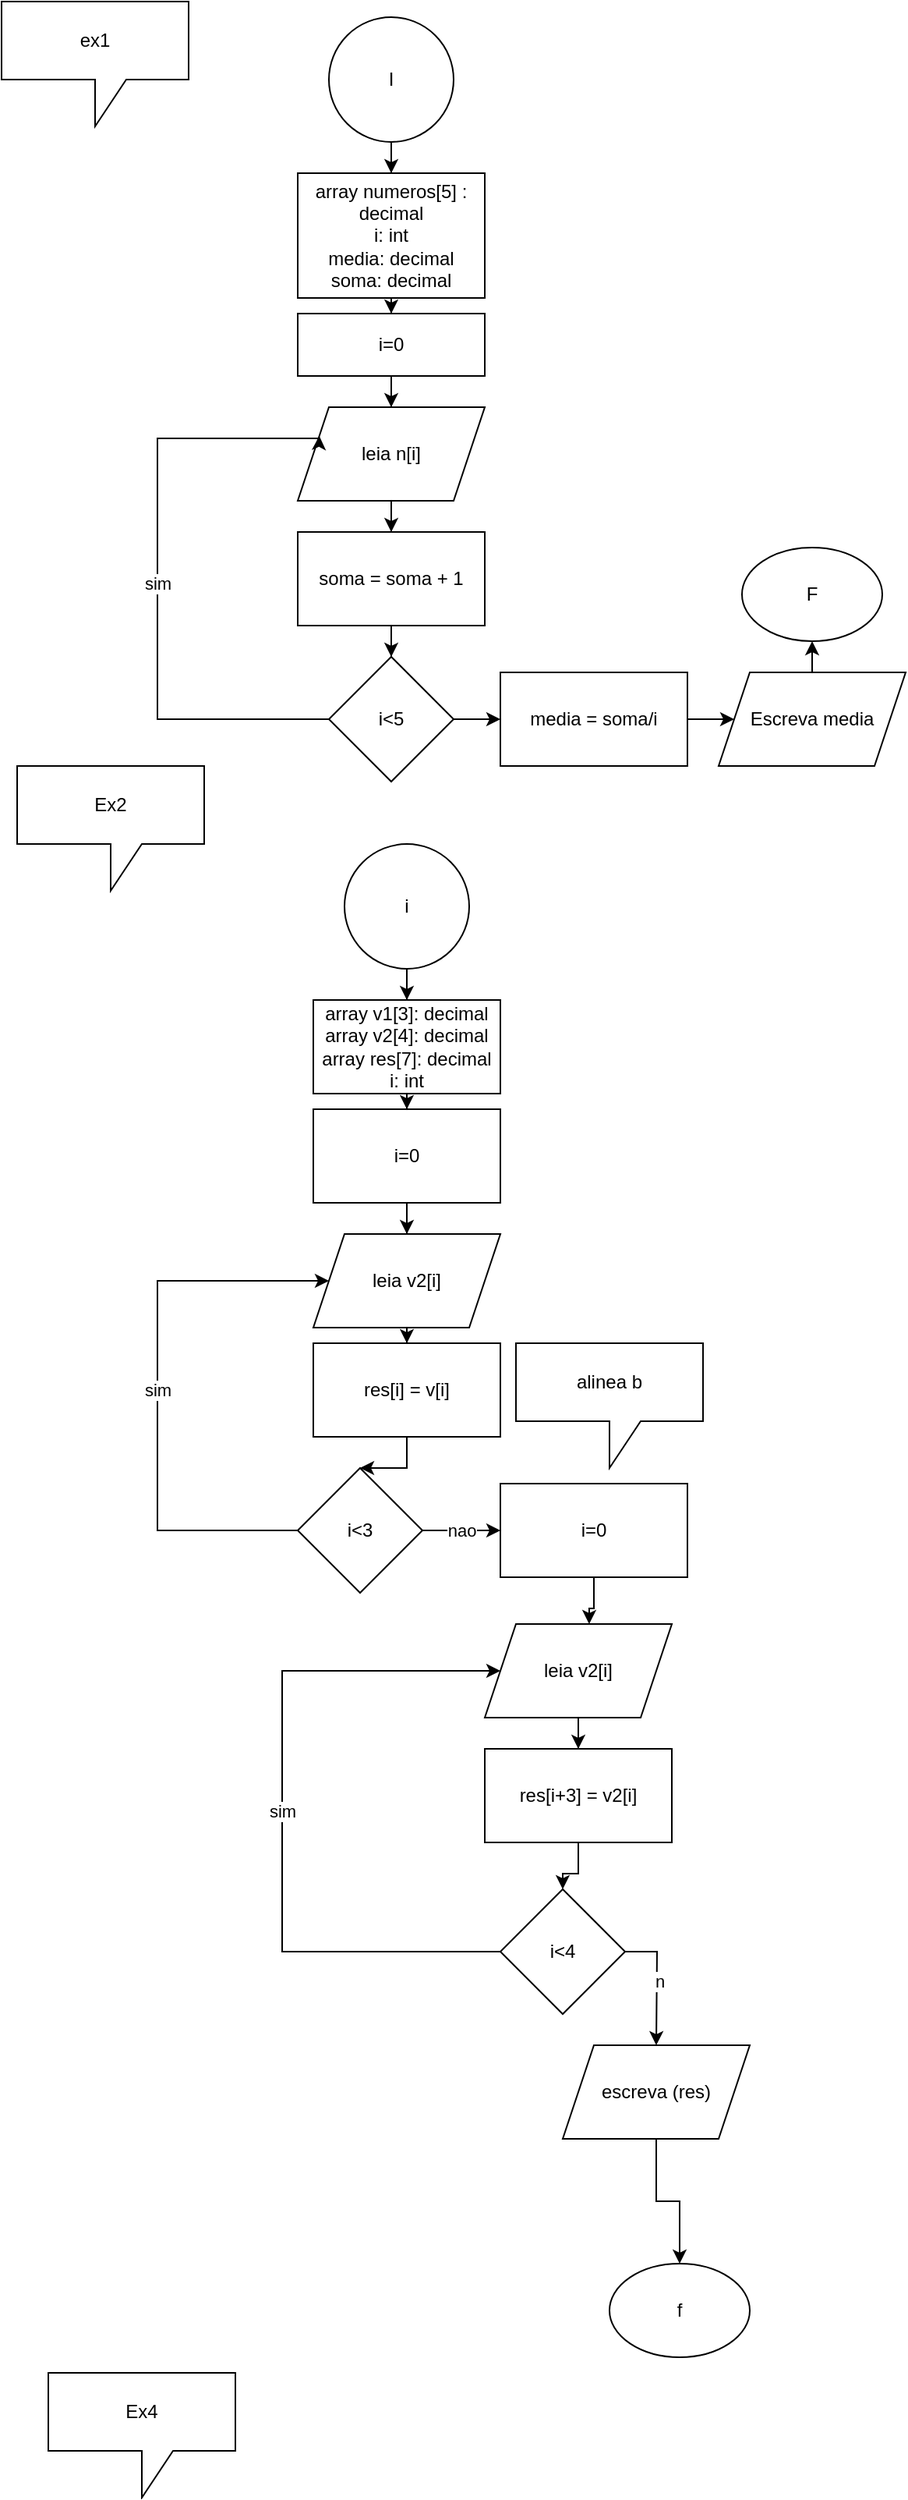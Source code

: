 <mxfile version="20.1.1" type="device"><diagram id="nRgL_F4E4pf9H6VI6RtX" name="Page-1"><mxGraphModel dx="1108" dy="403" grid="1" gridSize="10" guides="1" tooltips="1" connect="1" arrows="1" fold="1" page="1" pageScale="1" pageWidth="827" pageHeight="1169" math="0" shadow="0"><root><mxCell id="0"/><mxCell id="1" parent="0"/><mxCell id="09XjhElWWapwkrQlwYoT-4" value="" style="edgeStyle=orthogonalEdgeStyle;rounded=0;orthogonalLoop=1;jettySize=auto;html=1;" edge="1" parent="1" source="09XjhElWWapwkrQlwYoT-1" target="09XjhElWWapwkrQlwYoT-3"><mxGeometry relative="1" as="geometry"/></mxCell><mxCell id="09XjhElWWapwkrQlwYoT-1" value="I" style="ellipse;whiteSpace=wrap;html=1;aspect=fixed;" vertex="1" parent="1"><mxGeometry x="230" y="10" width="80" height="80" as="geometry"/></mxCell><mxCell id="09XjhElWWapwkrQlwYoT-2" value="ex1" style="shape=callout;whiteSpace=wrap;html=1;perimeter=calloutPerimeter;" vertex="1" parent="1"><mxGeometry x="20" width="120" height="80" as="geometry"/></mxCell><mxCell id="09XjhElWWapwkrQlwYoT-6" value="" style="edgeStyle=orthogonalEdgeStyle;rounded=0;orthogonalLoop=1;jettySize=auto;html=1;" edge="1" parent="1" source="09XjhElWWapwkrQlwYoT-3" target="09XjhElWWapwkrQlwYoT-5"><mxGeometry relative="1" as="geometry"/></mxCell><mxCell id="09XjhElWWapwkrQlwYoT-3" value="array numeros[5] : decimal&lt;br&gt;i: int&lt;br&gt;media: decimal&lt;br&gt;soma: decimal" style="whiteSpace=wrap;html=1;" vertex="1" parent="1"><mxGeometry x="210" y="110" width="120" height="80" as="geometry"/></mxCell><mxCell id="09XjhElWWapwkrQlwYoT-8" value="" style="edgeStyle=orthogonalEdgeStyle;rounded=0;orthogonalLoop=1;jettySize=auto;html=1;" edge="1" parent="1" source="09XjhElWWapwkrQlwYoT-5" target="09XjhElWWapwkrQlwYoT-7"><mxGeometry relative="1" as="geometry"/></mxCell><mxCell id="09XjhElWWapwkrQlwYoT-5" value="i=0" style="whiteSpace=wrap;html=1;" vertex="1" parent="1"><mxGeometry x="210" y="200" width="120" height="40" as="geometry"/></mxCell><mxCell id="09XjhElWWapwkrQlwYoT-10" value="" style="edgeStyle=orthogonalEdgeStyle;rounded=0;orthogonalLoop=1;jettySize=auto;html=1;" edge="1" parent="1" source="09XjhElWWapwkrQlwYoT-7" target="09XjhElWWapwkrQlwYoT-9"><mxGeometry relative="1" as="geometry"/></mxCell><mxCell id="09XjhElWWapwkrQlwYoT-7" value="leia n[i]" style="shape=parallelogram;perimeter=parallelogramPerimeter;whiteSpace=wrap;html=1;fixedSize=1;" vertex="1" parent="1"><mxGeometry x="210" y="260" width="120" height="60" as="geometry"/></mxCell><mxCell id="09XjhElWWapwkrQlwYoT-12" value="" style="edgeStyle=orthogonalEdgeStyle;rounded=0;orthogonalLoop=1;jettySize=auto;html=1;" edge="1" parent="1" source="09XjhElWWapwkrQlwYoT-9" target="09XjhElWWapwkrQlwYoT-11"><mxGeometry relative="1" as="geometry"/></mxCell><mxCell id="09XjhElWWapwkrQlwYoT-9" value="soma = soma + 1" style="whiteSpace=wrap;html=1;" vertex="1" parent="1"><mxGeometry x="210" y="340" width="120" height="60" as="geometry"/></mxCell><mxCell id="09XjhElWWapwkrQlwYoT-13" value="sim" style="edgeStyle=orthogonalEdgeStyle;rounded=0;orthogonalLoop=1;jettySize=auto;html=1;entryX=0;entryY=0.25;entryDx=0;entryDy=0;" edge="1" parent="1" source="09XjhElWWapwkrQlwYoT-11" target="09XjhElWWapwkrQlwYoT-7"><mxGeometry relative="1" as="geometry"><mxPoint x="60" y="280" as="targetPoint"/><Array as="points"><mxPoint x="120" y="460"/><mxPoint x="120" y="280"/><mxPoint x="224" y="280"/></Array></mxGeometry></mxCell><mxCell id="09XjhElWWapwkrQlwYoT-15" value="" style="edgeStyle=orthogonalEdgeStyle;rounded=0;orthogonalLoop=1;jettySize=auto;html=1;" edge="1" parent="1" source="09XjhElWWapwkrQlwYoT-11" target="09XjhElWWapwkrQlwYoT-14"><mxGeometry relative="1" as="geometry"/></mxCell><mxCell id="09XjhElWWapwkrQlwYoT-11" value="i&amp;lt;5" style="rhombus;whiteSpace=wrap;html=1;" vertex="1" parent="1"><mxGeometry x="230" y="420" width="80" height="80" as="geometry"/></mxCell><mxCell id="09XjhElWWapwkrQlwYoT-17" value="" style="edgeStyle=orthogonalEdgeStyle;rounded=0;orthogonalLoop=1;jettySize=auto;html=1;" edge="1" parent="1" source="09XjhElWWapwkrQlwYoT-14"><mxGeometry relative="1" as="geometry"><mxPoint x="490" y="460" as="targetPoint"/></mxGeometry></mxCell><mxCell id="09XjhElWWapwkrQlwYoT-14" value="media = soma/i" style="whiteSpace=wrap;html=1;" vertex="1" parent="1"><mxGeometry x="340" y="430" width="120" height="60" as="geometry"/></mxCell><mxCell id="09XjhElWWapwkrQlwYoT-20" value="" style="edgeStyle=orthogonalEdgeStyle;rounded=0;orthogonalLoop=1;jettySize=auto;html=1;" edge="1" parent="1" source="09XjhElWWapwkrQlwYoT-18"><mxGeometry relative="1" as="geometry"><mxPoint x="540" y="410" as="targetPoint"/></mxGeometry></mxCell><mxCell id="09XjhElWWapwkrQlwYoT-18" value="Escreva media" style="shape=parallelogram;perimeter=parallelogramPerimeter;whiteSpace=wrap;html=1;fixedSize=1;" vertex="1" parent="1"><mxGeometry x="480" y="430" width="120" height="60" as="geometry"/></mxCell><mxCell id="09XjhElWWapwkrQlwYoT-19" value="F" style="ellipse;whiteSpace=wrap;html=1;" vertex="1" parent="1"><mxGeometry x="495" y="350" width="90" height="60" as="geometry"/></mxCell><mxCell id="09XjhElWWapwkrQlwYoT-21" value="Ex2" style="shape=callout;whiteSpace=wrap;html=1;perimeter=calloutPerimeter;" vertex="1" parent="1"><mxGeometry x="30" y="490" width="120" height="80" as="geometry"/></mxCell><mxCell id="09XjhElWWapwkrQlwYoT-24" value="" style="edgeStyle=orthogonalEdgeStyle;rounded=0;orthogonalLoop=1;jettySize=auto;html=1;" edge="1" parent="1" source="09XjhElWWapwkrQlwYoT-22" target="09XjhElWWapwkrQlwYoT-23"><mxGeometry relative="1" as="geometry"/></mxCell><mxCell id="09XjhElWWapwkrQlwYoT-22" value="i" style="ellipse;whiteSpace=wrap;html=1;aspect=fixed;" vertex="1" parent="1"><mxGeometry x="240" y="540" width="80" height="80" as="geometry"/></mxCell><mxCell id="09XjhElWWapwkrQlwYoT-26" value="" style="edgeStyle=orthogonalEdgeStyle;rounded=0;orthogonalLoop=1;jettySize=auto;html=1;" edge="1" parent="1" source="09XjhElWWapwkrQlwYoT-23" target="09XjhElWWapwkrQlwYoT-25"><mxGeometry relative="1" as="geometry"/></mxCell><mxCell id="09XjhElWWapwkrQlwYoT-23" value="array v1[3]: decimal&lt;br&gt;array v2[4]: decimal&lt;br&gt;array res[7]: decimal&lt;br&gt;i: int" style="whiteSpace=wrap;html=1;" vertex="1" parent="1"><mxGeometry x="220" y="640" width="120" height="60" as="geometry"/></mxCell><mxCell id="09XjhElWWapwkrQlwYoT-28" value="" style="edgeStyle=orthogonalEdgeStyle;rounded=0;orthogonalLoop=1;jettySize=auto;html=1;" edge="1" parent="1" source="09XjhElWWapwkrQlwYoT-25" target="09XjhElWWapwkrQlwYoT-27"><mxGeometry relative="1" as="geometry"/></mxCell><mxCell id="09XjhElWWapwkrQlwYoT-25" value="i=0" style="whiteSpace=wrap;html=1;" vertex="1" parent="1"><mxGeometry x="220" y="710" width="120" height="60" as="geometry"/></mxCell><mxCell id="09XjhElWWapwkrQlwYoT-30" value="" style="edgeStyle=orthogonalEdgeStyle;rounded=0;orthogonalLoop=1;jettySize=auto;html=1;" edge="1" parent="1" source="09XjhElWWapwkrQlwYoT-27" target="09XjhElWWapwkrQlwYoT-29"><mxGeometry relative="1" as="geometry"/></mxCell><mxCell id="09XjhElWWapwkrQlwYoT-27" value="leia v2[i]" style="shape=parallelogram;perimeter=parallelogramPerimeter;whiteSpace=wrap;html=1;fixedSize=1;" vertex="1" parent="1"><mxGeometry x="220" y="790" width="120" height="60" as="geometry"/></mxCell><mxCell id="09XjhElWWapwkrQlwYoT-34" value="" style="edgeStyle=orthogonalEdgeStyle;rounded=0;orthogonalLoop=1;jettySize=auto;html=1;" edge="1" parent="1" source="09XjhElWWapwkrQlwYoT-29" target="09XjhElWWapwkrQlwYoT-33"><mxGeometry relative="1" as="geometry"/></mxCell><mxCell id="09XjhElWWapwkrQlwYoT-29" value="res[i] = v[i]" style="whiteSpace=wrap;html=1;" vertex="1" parent="1"><mxGeometry x="220" y="860" width="120" height="60" as="geometry"/></mxCell><mxCell id="09XjhElWWapwkrQlwYoT-35" value="sim" style="edgeStyle=orthogonalEdgeStyle;rounded=0;orthogonalLoop=1;jettySize=auto;html=1;entryX=0;entryY=0.5;entryDx=0;entryDy=0;" edge="1" parent="1" source="09XjhElWWapwkrQlwYoT-33" target="09XjhElWWapwkrQlwYoT-27"><mxGeometry relative="1" as="geometry"><mxPoint x="90" y="820" as="targetPoint"/><Array as="points"><mxPoint x="120" y="980"/><mxPoint x="120" y="820"/></Array></mxGeometry></mxCell><mxCell id="09XjhElWWapwkrQlwYoT-37" value="nao" style="edgeStyle=orthogonalEdgeStyle;rounded=0;orthogonalLoop=1;jettySize=auto;html=1;" edge="1" parent="1" source="09XjhElWWapwkrQlwYoT-33" target="09XjhElWWapwkrQlwYoT-36"><mxGeometry relative="1" as="geometry"/></mxCell><mxCell id="09XjhElWWapwkrQlwYoT-33" value="i&amp;lt;3" style="rhombus;whiteSpace=wrap;html=1;" vertex="1" parent="1"><mxGeometry x="210" y="940" width="80" height="80" as="geometry"/></mxCell><mxCell id="09XjhElWWapwkrQlwYoT-50" value="" style="edgeStyle=orthogonalEdgeStyle;rounded=0;orthogonalLoop=1;jettySize=auto;html=1;entryX=0.558;entryY=0;entryDx=0;entryDy=0;entryPerimeter=0;" edge="1" parent="1" source="09XjhElWWapwkrQlwYoT-36" target="09XjhElWWapwkrQlwYoT-51"><mxGeometry relative="1" as="geometry"><mxPoint x="400" y="1040" as="targetPoint"/></mxGeometry></mxCell><mxCell id="09XjhElWWapwkrQlwYoT-36" value="i=0" style="whiteSpace=wrap;html=1;" vertex="1" parent="1"><mxGeometry x="340" y="950" width="120" height="60" as="geometry"/></mxCell><mxCell id="09XjhElWWapwkrQlwYoT-38" value="alinea b" style="shape=callout;whiteSpace=wrap;html=1;perimeter=calloutPerimeter;" vertex="1" parent="1"><mxGeometry x="350" y="860" width="120" height="80" as="geometry"/></mxCell><mxCell id="09XjhElWWapwkrQlwYoT-53" value="" style="edgeStyle=orthogonalEdgeStyle;rounded=0;orthogonalLoop=1;jettySize=auto;html=1;" edge="1" parent="1" source="09XjhElWWapwkrQlwYoT-51" target="09XjhElWWapwkrQlwYoT-52"><mxGeometry relative="1" as="geometry"/></mxCell><mxCell id="09XjhElWWapwkrQlwYoT-51" value="leia v2[i]" style="shape=parallelogram;perimeter=parallelogramPerimeter;whiteSpace=wrap;html=1;fixedSize=1;" vertex="1" parent="1"><mxGeometry x="330" y="1040" width="120" height="60" as="geometry"/></mxCell><mxCell id="09XjhElWWapwkrQlwYoT-55" value="" style="edgeStyle=orthogonalEdgeStyle;rounded=0;orthogonalLoop=1;jettySize=auto;html=1;" edge="1" parent="1" source="09XjhElWWapwkrQlwYoT-52" target="09XjhElWWapwkrQlwYoT-54"><mxGeometry relative="1" as="geometry"/></mxCell><mxCell id="09XjhElWWapwkrQlwYoT-52" value="res[i+3] = v2[i]" style="whiteSpace=wrap;html=1;" vertex="1" parent="1"><mxGeometry x="330" y="1120" width="120" height="60" as="geometry"/></mxCell><mxCell id="09XjhElWWapwkrQlwYoT-56" value="sim" style="edgeStyle=orthogonalEdgeStyle;rounded=0;orthogonalLoop=1;jettySize=auto;html=1;exitX=0;exitY=0.5;exitDx=0;exitDy=0;" edge="1" parent="1" source="09XjhElWWapwkrQlwYoT-54" target="09XjhElWWapwkrQlwYoT-51"><mxGeometry relative="1" as="geometry"><mxPoint x="230" y="1070" as="targetPoint"/><Array as="points"><mxPoint x="200" y="1250"/><mxPoint x="200" y="1070"/></Array></mxGeometry></mxCell><mxCell id="09XjhElWWapwkrQlwYoT-57" style="edgeStyle=orthogonalEdgeStyle;rounded=0;orthogonalLoop=1;jettySize=auto;html=1;" edge="1" parent="1" source="09XjhElWWapwkrQlwYoT-54"><mxGeometry relative="1" as="geometry"><mxPoint x="440" y="1310" as="targetPoint"/></mxGeometry></mxCell><mxCell id="09XjhElWWapwkrQlwYoT-60" value="n" style="edgeLabel;html=1;align=center;verticalAlign=middle;resizable=0;points=[];" vertex="1" connectable="0" parent="09XjhElWWapwkrQlwYoT-57"><mxGeometry x="-0.025" y="1" relative="1" as="geometry"><mxPoint as="offset"/></mxGeometry></mxCell><mxCell id="09XjhElWWapwkrQlwYoT-54" value="i&amp;lt;4" style="rhombus;whiteSpace=wrap;html=1;" vertex="1" parent="1"><mxGeometry x="340" y="1210" width="80" height="80" as="geometry"/></mxCell><mxCell id="09XjhElWWapwkrQlwYoT-62" value="" style="edgeStyle=orthogonalEdgeStyle;rounded=0;orthogonalLoop=1;jettySize=auto;html=1;" edge="1" parent="1" source="09XjhElWWapwkrQlwYoT-58" target="09XjhElWWapwkrQlwYoT-61"><mxGeometry relative="1" as="geometry"/></mxCell><mxCell id="09XjhElWWapwkrQlwYoT-58" value="escreva (res)" style="shape=parallelogram;perimeter=parallelogramPerimeter;whiteSpace=wrap;html=1;fixedSize=1;" vertex="1" parent="1"><mxGeometry x="380" y="1310" width="120" height="60" as="geometry"/></mxCell><mxCell id="09XjhElWWapwkrQlwYoT-61" value="f" style="ellipse;whiteSpace=wrap;html=1;" vertex="1" parent="1"><mxGeometry x="410" y="1450" width="90" height="60" as="geometry"/></mxCell><mxCell id="09XjhElWWapwkrQlwYoT-64" value="Ex4" style="shape=callout;whiteSpace=wrap;html=1;perimeter=calloutPerimeter;" vertex="1" parent="1"><mxGeometry x="50" y="1520" width="120" height="80" as="geometry"/></mxCell></root></mxGraphModel></diagram></mxfile>